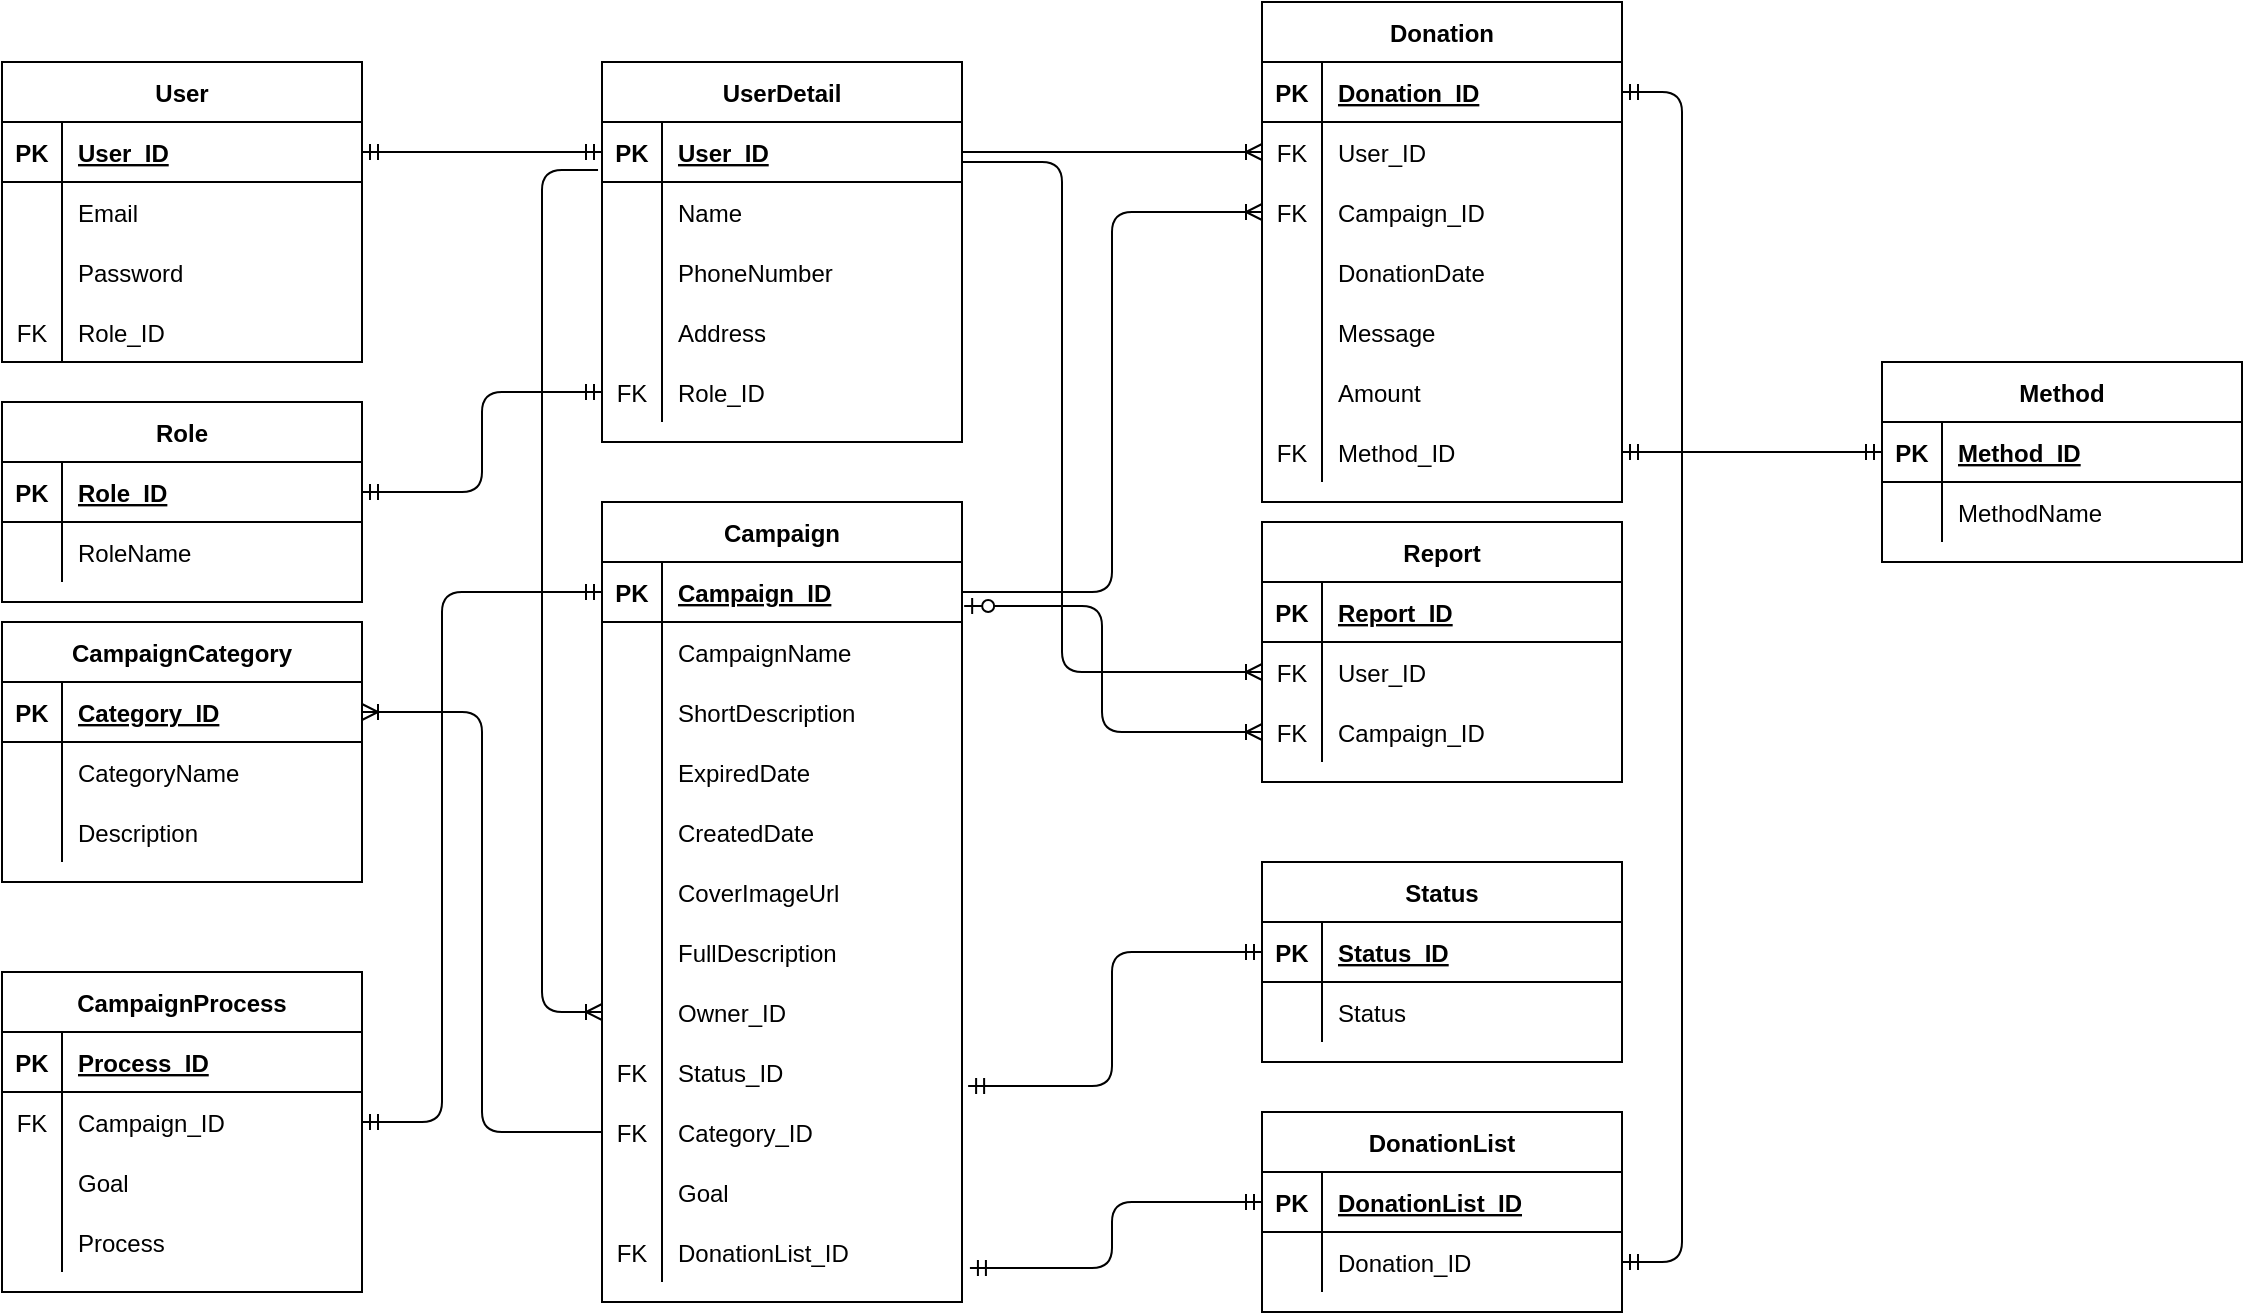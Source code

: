 <mxfile version="13.10.0" type="github">
  <diagram id="vtRAataIwLhB6ftzOLr9" name="Page-1">
    <mxGraphModel dx="2249" dy="794" grid="1" gridSize="10" guides="1" tooltips="1" connect="1" arrows="1" fold="1" page="1" pageScale="1" pageWidth="827" pageHeight="1169" math="0" shadow="0">
      <root>
        <mxCell id="0" />
        <mxCell id="1" parent="0" />
        <mxCell id="hWCmmt583WDOe26_5ed_-5" value="User" style="shape=table;startSize=30;container=1;collapsible=1;childLayout=tableLayout;fixedRows=1;rowLines=0;fontStyle=1;align=center;resizeLast=1;" parent="1" vertex="1">
          <mxGeometry x="-190" y="60" width="180" height="150" as="geometry" />
        </mxCell>
        <mxCell id="hWCmmt583WDOe26_5ed_-6" value="" style="shape=partialRectangle;collapsible=0;dropTarget=0;pointerEvents=0;fillColor=none;top=0;left=0;bottom=1;right=0;points=[[0,0.5],[1,0.5]];portConstraint=eastwest;" parent="hWCmmt583WDOe26_5ed_-5" vertex="1">
          <mxGeometry y="30" width="180" height="30" as="geometry" />
        </mxCell>
        <mxCell id="hWCmmt583WDOe26_5ed_-7" value="PK" style="shape=partialRectangle;connectable=0;fillColor=none;top=0;left=0;bottom=0;right=0;fontStyle=1;overflow=hidden;" parent="hWCmmt583WDOe26_5ed_-6" vertex="1">
          <mxGeometry width="30" height="30" as="geometry" />
        </mxCell>
        <mxCell id="hWCmmt583WDOe26_5ed_-8" value="User_ID" style="shape=partialRectangle;connectable=0;fillColor=none;top=0;left=0;bottom=0;right=0;align=left;spacingLeft=6;fontStyle=5;overflow=hidden;" parent="hWCmmt583WDOe26_5ed_-6" vertex="1">
          <mxGeometry x="30" width="150" height="30" as="geometry" />
        </mxCell>
        <mxCell id="hWCmmt583WDOe26_5ed_-9" value="" style="shape=partialRectangle;collapsible=0;dropTarget=0;pointerEvents=0;fillColor=none;top=0;left=0;bottom=0;right=0;points=[[0,0.5],[1,0.5]];portConstraint=eastwest;" parent="hWCmmt583WDOe26_5ed_-5" vertex="1">
          <mxGeometry y="60" width="180" height="30" as="geometry" />
        </mxCell>
        <mxCell id="hWCmmt583WDOe26_5ed_-10" value="" style="shape=partialRectangle;connectable=0;fillColor=none;top=0;left=0;bottom=0;right=0;editable=1;overflow=hidden;" parent="hWCmmt583WDOe26_5ed_-9" vertex="1">
          <mxGeometry width="30" height="30" as="geometry" />
        </mxCell>
        <mxCell id="hWCmmt583WDOe26_5ed_-11" value="Email" style="shape=partialRectangle;connectable=0;fillColor=none;top=0;left=0;bottom=0;right=0;align=left;spacingLeft=6;overflow=hidden;" parent="hWCmmt583WDOe26_5ed_-9" vertex="1">
          <mxGeometry x="30" width="150" height="30" as="geometry" />
        </mxCell>
        <mxCell id="hWCmmt583WDOe26_5ed_-12" value="" style="shape=partialRectangle;collapsible=0;dropTarget=0;pointerEvents=0;fillColor=none;top=0;left=0;bottom=0;right=0;points=[[0,0.5],[1,0.5]];portConstraint=eastwest;" parent="hWCmmt583WDOe26_5ed_-5" vertex="1">
          <mxGeometry y="90" width="180" height="30" as="geometry" />
        </mxCell>
        <mxCell id="hWCmmt583WDOe26_5ed_-13" value="" style="shape=partialRectangle;connectable=0;fillColor=none;top=0;left=0;bottom=0;right=0;editable=1;overflow=hidden;" parent="hWCmmt583WDOe26_5ed_-12" vertex="1">
          <mxGeometry width="30" height="30" as="geometry" />
        </mxCell>
        <mxCell id="hWCmmt583WDOe26_5ed_-14" value="Password" style="shape=partialRectangle;connectable=0;fillColor=none;top=0;left=0;bottom=0;right=0;align=left;spacingLeft=6;overflow=hidden;" parent="hWCmmt583WDOe26_5ed_-12" vertex="1">
          <mxGeometry x="30" width="150" height="30" as="geometry" />
        </mxCell>
        <mxCell id="hWCmmt583WDOe26_5ed_-15" value="" style="shape=partialRectangle;collapsible=0;dropTarget=0;pointerEvents=0;fillColor=none;top=0;left=0;bottom=0;right=0;points=[[0,0.5],[1,0.5]];portConstraint=eastwest;" parent="hWCmmt583WDOe26_5ed_-5" vertex="1">
          <mxGeometry y="120" width="180" height="30" as="geometry" />
        </mxCell>
        <mxCell id="hWCmmt583WDOe26_5ed_-16" value="FK" style="shape=partialRectangle;connectable=0;fillColor=none;top=0;left=0;bottom=0;right=0;editable=1;overflow=hidden;" parent="hWCmmt583WDOe26_5ed_-15" vertex="1">
          <mxGeometry width="30" height="30" as="geometry" />
        </mxCell>
        <mxCell id="hWCmmt583WDOe26_5ed_-17" value="Role_ID" style="shape=partialRectangle;connectable=0;fillColor=none;top=0;left=0;bottom=0;right=0;align=left;spacingLeft=6;overflow=hidden;" parent="hWCmmt583WDOe26_5ed_-15" vertex="1">
          <mxGeometry x="30" width="150" height="30" as="geometry" />
        </mxCell>
        <mxCell id="hWCmmt583WDOe26_5ed_-18" value="Role" style="shape=table;startSize=30;container=1;collapsible=1;childLayout=tableLayout;fixedRows=1;rowLines=0;fontStyle=1;align=center;resizeLast=1;" parent="1" vertex="1">
          <mxGeometry x="-190" y="230" width="180" height="100" as="geometry" />
        </mxCell>
        <mxCell id="hWCmmt583WDOe26_5ed_-19" value="" style="shape=partialRectangle;collapsible=0;dropTarget=0;pointerEvents=0;fillColor=none;top=0;left=0;bottom=1;right=0;points=[[0,0.5],[1,0.5]];portConstraint=eastwest;" parent="hWCmmt583WDOe26_5ed_-18" vertex="1">
          <mxGeometry y="30" width="180" height="30" as="geometry" />
        </mxCell>
        <mxCell id="hWCmmt583WDOe26_5ed_-20" value="PK" style="shape=partialRectangle;connectable=0;fillColor=none;top=0;left=0;bottom=0;right=0;fontStyle=1;overflow=hidden;" parent="hWCmmt583WDOe26_5ed_-19" vertex="1">
          <mxGeometry width="30" height="30" as="geometry" />
        </mxCell>
        <mxCell id="hWCmmt583WDOe26_5ed_-21" value="Role_ID" style="shape=partialRectangle;connectable=0;fillColor=none;top=0;left=0;bottom=0;right=0;align=left;spacingLeft=6;fontStyle=5;overflow=hidden;" parent="hWCmmt583WDOe26_5ed_-19" vertex="1">
          <mxGeometry x="30" width="150" height="30" as="geometry" />
        </mxCell>
        <mxCell id="hWCmmt583WDOe26_5ed_-22" value="" style="shape=partialRectangle;collapsible=0;dropTarget=0;pointerEvents=0;fillColor=none;top=0;left=0;bottom=0;right=0;points=[[0,0.5],[1,0.5]];portConstraint=eastwest;" parent="hWCmmt583WDOe26_5ed_-18" vertex="1">
          <mxGeometry y="60" width="180" height="30" as="geometry" />
        </mxCell>
        <mxCell id="hWCmmt583WDOe26_5ed_-23" value="" style="shape=partialRectangle;connectable=0;fillColor=none;top=0;left=0;bottom=0;right=0;editable=1;overflow=hidden;" parent="hWCmmt583WDOe26_5ed_-22" vertex="1">
          <mxGeometry width="30" height="30" as="geometry" />
        </mxCell>
        <mxCell id="hWCmmt583WDOe26_5ed_-24" value="RoleName" style="shape=partialRectangle;connectable=0;fillColor=none;top=0;left=0;bottom=0;right=0;align=left;spacingLeft=6;overflow=hidden;" parent="hWCmmt583WDOe26_5ed_-22" vertex="1">
          <mxGeometry x="30" width="150" height="30" as="geometry" />
        </mxCell>
        <mxCell id="hWCmmt583WDOe26_5ed_-32" value="UserDetail" style="shape=table;startSize=30;container=1;collapsible=1;childLayout=tableLayout;fixedRows=1;rowLines=0;fontStyle=1;align=center;resizeLast=1;" parent="1" vertex="1">
          <mxGeometry x="110" y="60" width="180" height="190" as="geometry" />
        </mxCell>
        <mxCell id="hWCmmt583WDOe26_5ed_-33" value="" style="shape=partialRectangle;collapsible=0;dropTarget=0;pointerEvents=0;fillColor=none;top=0;left=0;bottom=1;right=0;points=[[0,0.5],[1,0.5]];portConstraint=eastwest;" parent="hWCmmt583WDOe26_5ed_-32" vertex="1">
          <mxGeometry y="30" width="180" height="30" as="geometry" />
        </mxCell>
        <mxCell id="hWCmmt583WDOe26_5ed_-34" value="PK" style="shape=partialRectangle;connectable=0;fillColor=none;top=0;left=0;bottom=0;right=0;fontStyle=1;overflow=hidden;" parent="hWCmmt583WDOe26_5ed_-33" vertex="1">
          <mxGeometry width="30" height="30" as="geometry" />
        </mxCell>
        <mxCell id="hWCmmt583WDOe26_5ed_-35" value="User_ID" style="shape=partialRectangle;connectable=0;fillColor=none;top=0;left=0;bottom=0;right=0;align=left;spacingLeft=6;fontStyle=5;overflow=hidden;" parent="hWCmmt583WDOe26_5ed_-33" vertex="1">
          <mxGeometry x="30" width="150" height="30" as="geometry" />
        </mxCell>
        <mxCell id="hWCmmt583WDOe26_5ed_-36" value="" style="shape=partialRectangle;collapsible=0;dropTarget=0;pointerEvents=0;fillColor=none;top=0;left=0;bottom=0;right=0;points=[[0,0.5],[1,0.5]];portConstraint=eastwest;" parent="hWCmmt583WDOe26_5ed_-32" vertex="1">
          <mxGeometry y="60" width="180" height="30" as="geometry" />
        </mxCell>
        <mxCell id="hWCmmt583WDOe26_5ed_-37" value="" style="shape=partialRectangle;connectable=0;fillColor=none;top=0;left=0;bottom=0;right=0;editable=1;overflow=hidden;" parent="hWCmmt583WDOe26_5ed_-36" vertex="1">
          <mxGeometry width="30" height="30" as="geometry" />
        </mxCell>
        <mxCell id="hWCmmt583WDOe26_5ed_-38" value="Name" style="shape=partialRectangle;connectable=0;fillColor=none;top=0;left=0;bottom=0;right=0;align=left;spacingLeft=6;overflow=hidden;" parent="hWCmmt583WDOe26_5ed_-36" vertex="1">
          <mxGeometry x="30" width="150" height="30" as="geometry" />
        </mxCell>
        <mxCell id="hWCmmt583WDOe26_5ed_-39" value="" style="shape=partialRectangle;collapsible=0;dropTarget=0;pointerEvents=0;fillColor=none;top=0;left=0;bottom=0;right=0;points=[[0,0.5],[1,0.5]];portConstraint=eastwest;" parent="hWCmmt583WDOe26_5ed_-32" vertex="1">
          <mxGeometry y="90" width="180" height="30" as="geometry" />
        </mxCell>
        <mxCell id="hWCmmt583WDOe26_5ed_-40" value="" style="shape=partialRectangle;connectable=0;fillColor=none;top=0;left=0;bottom=0;right=0;editable=1;overflow=hidden;" parent="hWCmmt583WDOe26_5ed_-39" vertex="1">
          <mxGeometry width="30" height="30" as="geometry" />
        </mxCell>
        <mxCell id="hWCmmt583WDOe26_5ed_-41" value="PhoneNumber" style="shape=partialRectangle;connectable=0;fillColor=none;top=0;left=0;bottom=0;right=0;align=left;spacingLeft=6;overflow=hidden;" parent="hWCmmt583WDOe26_5ed_-39" vertex="1">
          <mxGeometry x="30" width="150" height="30" as="geometry" />
        </mxCell>
        <mxCell id="hWCmmt583WDOe26_5ed_-42" value="" style="shape=partialRectangle;collapsible=0;dropTarget=0;pointerEvents=0;fillColor=none;top=0;left=0;bottom=0;right=0;points=[[0,0.5],[1,0.5]];portConstraint=eastwest;" parent="hWCmmt583WDOe26_5ed_-32" vertex="1">
          <mxGeometry y="120" width="180" height="30" as="geometry" />
        </mxCell>
        <mxCell id="hWCmmt583WDOe26_5ed_-43" value="" style="shape=partialRectangle;connectable=0;fillColor=none;top=0;left=0;bottom=0;right=0;editable=1;overflow=hidden;" parent="hWCmmt583WDOe26_5ed_-42" vertex="1">
          <mxGeometry width="30" height="30" as="geometry" />
        </mxCell>
        <mxCell id="hWCmmt583WDOe26_5ed_-44" value="Address" style="shape=partialRectangle;connectable=0;fillColor=none;top=0;left=0;bottom=0;right=0;align=left;spacingLeft=6;overflow=hidden;" parent="hWCmmt583WDOe26_5ed_-42" vertex="1">
          <mxGeometry x="30" width="150" height="30" as="geometry" />
        </mxCell>
        <mxCell id="hWCmmt583WDOe26_5ed_-156" value="" style="shape=partialRectangle;collapsible=0;dropTarget=0;pointerEvents=0;fillColor=none;top=0;left=0;bottom=0;right=0;points=[[0,0.5],[1,0.5]];portConstraint=eastwest;" parent="hWCmmt583WDOe26_5ed_-32" vertex="1">
          <mxGeometry y="150" width="180" height="30" as="geometry" />
        </mxCell>
        <mxCell id="hWCmmt583WDOe26_5ed_-157" value="FK" style="shape=partialRectangle;connectable=0;fillColor=none;top=0;left=0;bottom=0;right=0;editable=1;overflow=hidden;" parent="hWCmmt583WDOe26_5ed_-156" vertex="1">
          <mxGeometry width="30" height="30" as="geometry" />
        </mxCell>
        <mxCell id="hWCmmt583WDOe26_5ed_-158" value="Role_ID" style="shape=partialRectangle;connectable=0;fillColor=none;top=0;left=0;bottom=0;right=0;align=left;spacingLeft=6;overflow=hidden;" parent="hWCmmt583WDOe26_5ed_-156" vertex="1">
          <mxGeometry x="30" width="150" height="30" as="geometry" />
        </mxCell>
        <mxCell id="hWCmmt583WDOe26_5ed_-47" value="" style="edgeStyle=entityRelationEdgeStyle;fontSize=12;html=1;endArrow=ERmandOne;startArrow=ERmandOne;exitX=1;exitY=0.5;exitDx=0;exitDy=0;entryX=0;entryY=0.5;entryDx=0;entryDy=0;" parent="1" source="hWCmmt583WDOe26_5ed_-6" target="hWCmmt583WDOe26_5ed_-33" edge="1">
          <mxGeometry width="100" height="100" relative="1" as="geometry">
            <mxPoint x="280" y="200" as="sourcePoint" />
            <mxPoint x="380" y="100" as="targetPoint" />
          </mxGeometry>
        </mxCell>
        <mxCell id="hWCmmt583WDOe26_5ed_-48" value="Campaign" style="shape=table;startSize=30;container=1;collapsible=1;childLayout=tableLayout;fixedRows=1;rowLines=0;fontStyle=1;align=center;resizeLast=1;" parent="1" vertex="1">
          <mxGeometry x="110" y="280" width="180" height="400" as="geometry" />
        </mxCell>
        <mxCell id="hWCmmt583WDOe26_5ed_-49" value="" style="shape=partialRectangle;collapsible=0;dropTarget=0;pointerEvents=0;fillColor=none;top=0;left=0;bottom=1;right=0;points=[[0,0.5],[1,0.5]];portConstraint=eastwest;" parent="hWCmmt583WDOe26_5ed_-48" vertex="1">
          <mxGeometry y="30" width="180" height="30" as="geometry" />
        </mxCell>
        <mxCell id="hWCmmt583WDOe26_5ed_-50" value="PK" style="shape=partialRectangle;connectable=0;fillColor=none;top=0;left=0;bottom=0;right=0;fontStyle=1;overflow=hidden;" parent="hWCmmt583WDOe26_5ed_-49" vertex="1">
          <mxGeometry width="30" height="30" as="geometry" />
        </mxCell>
        <mxCell id="hWCmmt583WDOe26_5ed_-51" value="Campaign_ID" style="shape=partialRectangle;connectable=0;fillColor=none;top=0;left=0;bottom=0;right=0;align=left;spacingLeft=6;fontStyle=5;overflow=hidden;" parent="hWCmmt583WDOe26_5ed_-49" vertex="1">
          <mxGeometry x="30" width="150" height="30" as="geometry" />
        </mxCell>
        <mxCell id="hWCmmt583WDOe26_5ed_-52" value="" style="shape=partialRectangle;collapsible=0;dropTarget=0;pointerEvents=0;fillColor=none;top=0;left=0;bottom=0;right=0;points=[[0,0.5],[1,0.5]];portConstraint=eastwest;" parent="hWCmmt583WDOe26_5ed_-48" vertex="1">
          <mxGeometry y="60" width="180" height="30" as="geometry" />
        </mxCell>
        <mxCell id="hWCmmt583WDOe26_5ed_-53" value="" style="shape=partialRectangle;connectable=0;fillColor=none;top=0;left=0;bottom=0;right=0;editable=1;overflow=hidden;" parent="hWCmmt583WDOe26_5ed_-52" vertex="1">
          <mxGeometry width="30" height="30" as="geometry" />
        </mxCell>
        <mxCell id="hWCmmt583WDOe26_5ed_-54" value="CampaignName" style="shape=partialRectangle;connectable=0;fillColor=none;top=0;left=0;bottom=0;right=0;align=left;spacingLeft=6;overflow=hidden;" parent="hWCmmt583WDOe26_5ed_-52" vertex="1">
          <mxGeometry x="30" width="150" height="30" as="geometry" />
        </mxCell>
        <mxCell id="hWCmmt583WDOe26_5ed_-55" value="" style="shape=partialRectangle;collapsible=0;dropTarget=0;pointerEvents=0;fillColor=none;top=0;left=0;bottom=0;right=0;points=[[0,0.5],[1,0.5]];portConstraint=eastwest;" parent="hWCmmt583WDOe26_5ed_-48" vertex="1">
          <mxGeometry y="90" width="180" height="30" as="geometry" />
        </mxCell>
        <mxCell id="hWCmmt583WDOe26_5ed_-56" value="" style="shape=partialRectangle;connectable=0;fillColor=none;top=0;left=0;bottom=0;right=0;editable=1;overflow=hidden;" parent="hWCmmt583WDOe26_5ed_-55" vertex="1">
          <mxGeometry width="30" height="30" as="geometry" />
        </mxCell>
        <mxCell id="hWCmmt583WDOe26_5ed_-57" value="ShortDescription" style="shape=partialRectangle;connectable=0;fillColor=none;top=0;left=0;bottom=0;right=0;align=left;spacingLeft=6;overflow=hidden;" parent="hWCmmt583WDOe26_5ed_-55" vertex="1">
          <mxGeometry x="30" width="150" height="30" as="geometry" />
        </mxCell>
        <mxCell id="hWCmmt583WDOe26_5ed_-58" value="" style="shape=partialRectangle;collapsible=0;dropTarget=0;pointerEvents=0;fillColor=none;top=0;left=0;bottom=0;right=0;points=[[0,0.5],[1,0.5]];portConstraint=eastwest;" parent="hWCmmt583WDOe26_5ed_-48" vertex="1">
          <mxGeometry y="120" width="180" height="30" as="geometry" />
        </mxCell>
        <mxCell id="hWCmmt583WDOe26_5ed_-59" value="" style="shape=partialRectangle;connectable=0;fillColor=none;top=0;left=0;bottom=0;right=0;editable=1;overflow=hidden;" parent="hWCmmt583WDOe26_5ed_-58" vertex="1">
          <mxGeometry width="30" height="30" as="geometry" />
        </mxCell>
        <mxCell id="hWCmmt583WDOe26_5ed_-60" value="ExpiredDate" style="shape=partialRectangle;connectable=0;fillColor=none;top=0;left=0;bottom=0;right=0;align=left;spacingLeft=6;overflow=hidden;" parent="hWCmmt583WDOe26_5ed_-58" vertex="1">
          <mxGeometry x="30" width="150" height="30" as="geometry" />
        </mxCell>
        <mxCell id="hWCmmt583WDOe26_5ed_-61" value="" style="shape=partialRectangle;collapsible=0;dropTarget=0;pointerEvents=0;fillColor=none;top=0;left=0;bottom=0;right=0;points=[[0,0.5],[1,0.5]];portConstraint=eastwest;" parent="hWCmmt583WDOe26_5ed_-48" vertex="1">
          <mxGeometry y="150" width="180" height="30" as="geometry" />
        </mxCell>
        <mxCell id="hWCmmt583WDOe26_5ed_-62" value="" style="shape=partialRectangle;connectable=0;fillColor=none;top=0;left=0;bottom=0;right=0;editable=1;overflow=hidden;" parent="hWCmmt583WDOe26_5ed_-61" vertex="1">
          <mxGeometry width="30" height="30" as="geometry" />
        </mxCell>
        <mxCell id="hWCmmt583WDOe26_5ed_-63" value="CreatedDate" style="shape=partialRectangle;connectable=0;fillColor=none;top=0;left=0;bottom=0;right=0;align=left;spacingLeft=6;overflow=hidden;" parent="hWCmmt583WDOe26_5ed_-61" vertex="1">
          <mxGeometry x="30" width="150" height="30" as="geometry" />
        </mxCell>
        <mxCell id="hWCmmt583WDOe26_5ed_-64" value="" style="shape=partialRectangle;collapsible=0;dropTarget=0;pointerEvents=0;fillColor=none;top=0;left=0;bottom=0;right=0;points=[[0,0.5],[1,0.5]];portConstraint=eastwest;" parent="hWCmmt583WDOe26_5ed_-48" vertex="1">
          <mxGeometry y="180" width="180" height="30" as="geometry" />
        </mxCell>
        <mxCell id="hWCmmt583WDOe26_5ed_-65" value="" style="shape=partialRectangle;connectable=0;fillColor=none;top=0;left=0;bottom=0;right=0;editable=1;overflow=hidden;" parent="hWCmmt583WDOe26_5ed_-64" vertex="1">
          <mxGeometry width="30" height="30" as="geometry" />
        </mxCell>
        <mxCell id="hWCmmt583WDOe26_5ed_-66" value="CoverImageUrl" style="shape=partialRectangle;connectable=0;fillColor=none;top=0;left=0;bottom=0;right=0;align=left;spacingLeft=6;overflow=hidden;" parent="hWCmmt583WDOe26_5ed_-64" vertex="1">
          <mxGeometry x="30" width="150" height="30" as="geometry" />
        </mxCell>
        <mxCell id="hWCmmt583WDOe26_5ed_-67" value="" style="shape=partialRectangle;collapsible=0;dropTarget=0;pointerEvents=0;fillColor=none;top=0;left=0;bottom=0;right=0;points=[[0,0.5],[1,0.5]];portConstraint=eastwest;" parent="hWCmmt583WDOe26_5ed_-48" vertex="1">
          <mxGeometry y="210" width="180" height="30" as="geometry" />
        </mxCell>
        <mxCell id="hWCmmt583WDOe26_5ed_-68" value="" style="shape=partialRectangle;connectable=0;fillColor=none;top=0;left=0;bottom=0;right=0;editable=1;overflow=hidden;" parent="hWCmmt583WDOe26_5ed_-67" vertex="1">
          <mxGeometry width="30" height="30" as="geometry" />
        </mxCell>
        <mxCell id="hWCmmt583WDOe26_5ed_-69" value="FullDescription" style="shape=partialRectangle;connectable=0;fillColor=none;top=0;left=0;bottom=0;right=0;align=left;spacingLeft=6;overflow=hidden;" parent="hWCmmt583WDOe26_5ed_-67" vertex="1">
          <mxGeometry x="30" width="150" height="30" as="geometry" />
        </mxCell>
        <mxCell id="hWCmmt583WDOe26_5ed_-70" value="" style="shape=partialRectangle;collapsible=0;dropTarget=0;pointerEvents=0;fillColor=none;top=0;left=0;bottom=0;right=0;points=[[0,0.5],[1,0.5]];portConstraint=eastwest;" parent="hWCmmt583WDOe26_5ed_-48" vertex="1">
          <mxGeometry y="240" width="180" height="30" as="geometry" />
        </mxCell>
        <mxCell id="hWCmmt583WDOe26_5ed_-71" value="" style="shape=partialRectangle;connectable=0;fillColor=none;top=0;left=0;bottom=0;right=0;editable=1;overflow=hidden;" parent="hWCmmt583WDOe26_5ed_-70" vertex="1">
          <mxGeometry width="30" height="30" as="geometry" />
        </mxCell>
        <mxCell id="hWCmmt583WDOe26_5ed_-72" value="Owner_ID" style="shape=partialRectangle;connectable=0;fillColor=none;top=0;left=0;bottom=0;right=0;align=left;spacingLeft=6;overflow=hidden;" parent="hWCmmt583WDOe26_5ed_-70" vertex="1">
          <mxGeometry x="30" width="150" height="30" as="geometry" />
        </mxCell>
        <mxCell id="hWCmmt583WDOe26_5ed_-122" value="" style="shape=partialRectangle;collapsible=0;dropTarget=0;pointerEvents=0;fillColor=none;top=0;left=0;bottom=0;right=0;points=[[0,0.5],[1,0.5]];portConstraint=eastwest;" parent="hWCmmt583WDOe26_5ed_-48" vertex="1">
          <mxGeometry y="270" width="180" height="30" as="geometry" />
        </mxCell>
        <mxCell id="hWCmmt583WDOe26_5ed_-123" value="FK" style="shape=partialRectangle;connectable=0;fillColor=none;top=0;left=0;bottom=0;right=0;editable=1;overflow=hidden;" parent="hWCmmt583WDOe26_5ed_-122" vertex="1">
          <mxGeometry width="30" height="30" as="geometry" />
        </mxCell>
        <mxCell id="hWCmmt583WDOe26_5ed_-124" value="Status_ID" style="shape=partialRectangle;connectable=0;fillColor=none;top=0;left=0;bottom=0;right=0;align=left;spacingLeft=6;overflow=hidden;" parent="hWCmmt583WDOe26_5ed_-122" vertex="1">
          <mxGeometry x="30" width="150" height="30" as="geometry" />
        </mxCell>
        <mxCell id="hWCmmt583WDOe26_5ed_-175" value="" style="shape=partialRectangle;collapsible=0;dropTarget=0;pointerEvents=0;fillColor=none;top=0;left=0;bottom=0;right=0;points=[[0,0.5],[1,0.5]];portConstraint=eastwest;" parent="hWCmmt583WDOe26_5ed_-48" vertex="1">
          <mxGeometry y="300" width="180" height="30" as="geometry" />
        </mxCell>
        <mxCell id="hWCmmt583WDOe26_5ed_-176" value="FK" style="shape=partialRectangle;connectable=0;fillColor=none;top=0;left=0;bottom=0;right=0;editable=1;overflow=hidden;" parent="hWCmmt583WDOe26_5ed_-175" vertex="1">
          <mxGeometry width="30" height="30" as="geometry" />
        </mxCell>
        <mxCell id="hWCmmt583WDOe26_5ed_-177" value="Category_ID" style="shape=partialRectangle;connectable=0;fillColor=none;top=0;left=0;bottom=0;right=0;align=left;spacingLeft=6;overflow=hidden;" parent="hWCmmt583WDOe26_5ed_-175" vertex="1">
          <mxGeometry x="30" width="150" height="30" as="geometry" />
        </mxCell>
        <mxCell id="hWCmmt583WDOe26_5ed_-182" value="" style="shape=partialRectangle;collapsible=0;dropTarget=0;pointerEvents=0;fillColor=none;top=0;left=0;bottom=0;right=0;points=[[0,0.5],[1,0.5]];portConstraint=eastwest;" parent="hWCmmt583WDOe26_5ed_-48" vertex="1">
          <mxGeometry y="330" width="180" height="30" as="geometry" />
        </mxCell>
        <mxCell id="hWCmmt583WDOe26_5ed_-183" value="" style="shape=partialRectangle;connectable=0;fillColor=none;top=0;left=0;bottom=0;right=0;editable=1;overflow=hidden;" parent="hWCmmt583WDOe26_5ed_-182" vertex="1">
          <mxGeometry width="30" height="30" as="geometry" />
        </mxCell>
        <mxCell id="hWCmmt583WDOe26_5ed_-184" value="Goal" style="shape=partialRectangle;connectable=0;fillColor=none;top=0;left=0;bottom=0;right=0;align=left;spacingLeft=6;overflow=hidden;" parent="hWCmmt583WDOe26_5ed_-182" vertex="1">
          <mxGeometry x="30" width="150" height="30" as="geometry" />
        </mxCell>
        <mxCell id="hWCmmt583WDOe26_5ed_-227" value="" style="shape=partialRectangle;collapsible=0;dropTarget=0;pointerEvents=0;fillColor=none;top=0;left=0;bottom=0;right=0;points=[[0,0.5],[1,0.5]];portConstraint=eastwest;" parent="hWCmmt583WDOe26_5ed_-48" vertex="1">
          <mxGeometry y="360" width="180" height="30" as="geometry" />
        </mxCell>
        <mxCell id="hWCmmt583WDOe26_5ed_-228" value="FK" style="shape=partialRectangle;connectable=0;fillColor=none;top=0;left=0;bottom=0;right=0;editable=1;overflow=hidden;" parent="hWCmmt583WDOe26_5ed_-227" vertex="1">
          <mxGeometry width="30" height="30" as="geometry" />
        </mxCell>
        <mxCell id="hWCmmt583WDOe26_5ed_-229" value="DonationList_ID" style="shape=partialRectangle;connectable=0;fillColor=none;top=0;left=0;bottom=0;right=0;align=left;spacingLeft=6;overflow=hidden;" parent="hWCmmt583WDOe26_5ed_-227" vertex="1">
          <mxGeometry x="30" width="150" height="30" as="geometry" />
        </mxCell>
        <mxCell id="hWCmmt583WDOe26_5ed_-73" value="" style="edgeStyle=orthogonalEdgeStyle;fontSize=12;html=1;endArrow=ERoneToMany;entryX=0;entryY=0.5;entryDx=0;entryDy=0;exitX=-0.011;exitY=0.8;exitDx=0;exitDy=0;exitPerimeter=0;" parent="1" source="hWCmmt583WDOe26_5ed_-33" target="hWCmmt583WDOe26_5ed_-70" edge="1">
          <mxGeometry width="100" height="100" relative="1" as="geometry">
            <mxPoint x="60" y="170" as="sourcePoint" />
            <mxPoint x="460" y="360" as="targetPoint" />
            <Array as="points">
              <mxPoint x="80" y="114" />
              <mxPoint x="80" y="535" />
            </Array>
          </mxGeometry>
        </mxCell>
        <mxCell id="hWCmmt583WDOe26_5ed_-74" value="Donation" style="shape=table;startSize=30;container=1;collapsible=1;childLayout=tableLayout;fixedRows=1;rowLines=0;fontStyle=1;align=center;resizeLast=1;" parent="1" vertex="1">
          <mxGeometry x="440" y="30" width="180" height="250" as="geometry" />
        </mxCell>
        <mxCell id="hWCmmt583WDOe26_5ed_-75" value="" style="shape=partialRectangle;collapsible=0;dropTarget=0;pointerEvents=0;fillColor=none;top=0;left=0;bottom=1;right=0;points=[[0,0.5],[1,0.5]];portConstraint=eastwest;" parent="hWCmmt583WDOe26_5ed_-74" vertex="1">
          <mxGeometry y="30" width="180" height="30" as="geometry" />
        </mxCell>
        <mxCell id="hWCmmt583WDOe26_5ed_-76" value="PK" style="shape=partialRectangle;connectable=0;fillColor=none;top=0;left=0;bottom=0;right=0;fontStyle=1;overflow=hidden;" parent="hWCmmt583WDOe26_5ed_-75" vertex="1">
          <mxGeometry width="30" height="30" as="geometry" />
        </mxCell>
        <mxCell id="hWCmmt583WDOe26_5ed_-77" value="Donation_ID" style="shape=partialRectangle;connectable=0;fillColor=none;top=0;left=0;bottom=0;right=0;align=left;spacingLeft=6;fontStyle=5;overflow=hidden;" parent="hWCmmt583WDOe26_5ed_-75" vertex="1">
          <mxGeometry x="30" width="150" height="30" as="geometry" />
        </mxCell>
        <mxCell id="hWCmmt583WDOe26_5ed_-78" value="" style="shape=partialRectangle;collapsible=0;dropTarget=0;pointerEvents=0;fillColor=none;top=0;left=0;bottom=0;right=0;points=[[0,0.5],[1,0.5]];portConstraint=eastwest;" parent="hWCmmt583WDOe26_5ed_-74" vertex="1">
          <mxGeometry y="60" width="180" height="30" as="geometry" />
        </mxCell>
        <mxCell id="hWCmmt583WDOe26_5ed_-79" value="FK" style="shape=partialRectangle;connectable=0;fillColor=none;top=0;left=0;bottom=0;right=0;editable=1;overflow=hidden;" parent="hWCmmt583WDOe26_5ed_-78" vertex="1">
          <mxGeometry width="30" height="30" as="geometry" />
        </mxCell>
        <mxCell id="hWCmmt583WDOe26_5ed_-80" value="User_ID" style="shape=partialRectangle;connectable=0;fillColor=none;top=0;left=0;bottom=0;right=0;align=left;spacingLeft=6;overflow=hidden;" parent="hWCmmt583WDOe26_5ed_-78" vertex="1">
          <mxGeometry x="30" width="150" height="30" as="geometry" />
        </mxCell>
        <mxCell id="hWCmmt583WDOe26_5ed_-81" value="" style="shape=partialRectangle;collapsible=0;dropTarget=0;pointerEvents=0;fillColor=none;top=0;left=0;bottom=0;right=0;points=[[0,0.5],[1,0.5]];portConstraint=eastwest;" parent="hWCmmt583WDOe26_5ed_-74" vertex="1">
          <mxGeometry y="90" width="180" height="30" as="geometry" />
        </mxCell>
        <mxCell id="hWCmmt583WDOe26_5ed_-82" value="FK" style="shape=partialRectangle;connectable=0;fillColor=none;top=0;left=0;bottom=0;right=0;editable=1;overflow=hidden;" parent="hWCmmt583WDOe26_5ed_-81" vertex="1">
          <mxGeometry width="30" height="30" as="geometry" />
        </mxCell>
        <mxCell id="hWCmmt583WDOe26_5ed_-83" value="Campaign_ID" style="shape=partialRectangle;connectable=0;fillColor=none;top=0;left=0;bottom=0;right=0;align=left;spacingLeft=6;overflow=hidden;" parent="hWCmmt583WDOe26_5ed_-81" vertex="1">
          <mxGeometry x="30" width="150" height="30" as="geometry" />
        </mxCell>
        <mxCell id="hWCmmt583WDOe26_5ed_-84" value="" style="shape=partialRectangle;collapsible=0;dropTarget=0;pointerEvents=0;fillColor=none;top=0;left=0;bottom=0;right=0;points=[[0,0.5],[1,0.5]];portConstraint=eastwest;" parent="hWCmmt583WDOe26_5ed_-74" vertex="1">
          <mxGeometry y="120" width="180" height="30" as="geometry" />
        </mxCell>
        <mxCell id="hWCmmt583WDOe26_5ed_-85" value="" style="shape=partialRectangle;connectable=0;fillColor=none;top=0;left=0;bottom=0;right=0;editable=1;overflow=hidden;" parent="hWCmmt583WDOe26_5ed_-84" vertex="1">
          <mxGeometry width="30" height="30" as="geometry" />
        </mxCell>
        <mxCell id="hWCmmt583WDOe26_5ed_-86" value="DonationDate" style="shape=partialRectangle;connectable=0;fillColor=none;top=0;left=0;bottom=0;right=0;align=left;spacingLeft=6;overflow=hidden;" parent="hWCmmt583WDOe26_5ed_-84" vertex="1">
          <mxGeometry x="30" width="150" height="30" as="geometry" />
        </mxCell>
        <mxCell id="hWCmmt583WDOe26_5ed_-87" value="" style="shape=partialRectangle;collapsible=0;dropTarget=0;pointerEvents=0;fillColor=none;top=0;left=0;bottom=0;right=0;points=[[0,0.5],[1,0.5]];portConstraint=eastwest;" parent="hWCmmt583WDOe26_5ed_-74" vertex="1">
          <mxGeometry y="150" width="180" height="30" as="geometry" />
        </mxCell>
        <mxCell id="hWCmmt583WDOe26_5ed_-88" value="" style="shape=partialRectangle;connectable=0;fillColor=none;top=0;left=0;bottom=0;right=0;editable=1;overflow=hidden;" parent="hWCmmt583WDOe26_5ed_-87" vertex="1">
          <mxGeometry width="30" height="30" as="geometry" />
        </mxCell>
        <mxCell id="hWCmmt583WDOe26_5ed_-89" value="Message" style="shape=partialRectangle;connectable=0;fillColor=none;top=0;left=0;bottom=0;right=0;align=left;spacingLeft=6;overflow=hidden;" parent="hWCmmt583WDOe26_5ed_-87" vertex="1">
          <mxGeometry x="30" width="150" height="30" as="geometry" />
        </mxCell>
        <mxCell id="hWCmmt583WDOe26_5ed_-90" value="" style="shape=partialRectangle;collapsible=0;dropTarget=0;pointerEvents=0;fillColor=none;top=0;left=0;bottom=0;right=0;points=[[0,0.5],[1,0.5]];portConstraint=eastwest;" parent="hWCmmt583WDOe26_5ed_-74" vertex="1">
          <mxGeometry y="180" width="180" height="30" as="geometry" />
        </mxCell>
        <mxCell id="hWCmmt583WDOe26_5ed_-91" value="" style="shape=partialRectangle;connectable=0;fillColor=none;top=0;left=0;bottom=0;right=0;editable=1;overflow=hidden;" parent="hWCmmt583WDOe26_5ed_-90" vertex="1">
          <mxGeometry width="30" height="30" as="geometry" />
        </mxCell>
        <mxCell id="hWCmmt583WDOe26_5ed_-92" value="Amount" style="shape=partialRectangle;connectable=0;fillColor=none;top=0;left=0;bottom=0;right=0;align=left;spacingLeft=6;overflow=hidden;" parent="hWCmmt583WDOe26_5ed_-90" vertex="1">
          <mxGeometry x="30" width="150" height="30" as="geometry" />
        </mxCell>
        <mxCell id="hWCmmt583WDOe26_5ed_-93" value="" style="shape=partialRectangle;collapsible=0;dropTarget=0;pointerEvents=0;fillColor=none;top=0;left=0;bottom=0;right=0;points=[[0,0.5],[1,0.5]];portConstraint=eastwest;" parent="hWCmmt583WDOe26_5ed_-74" vertex="1">
          <mxGeometry y="210" width="180" height="30" as="geometry" />
        </mxCell>
        <mxCell id="hWCmmt583WDOe26_5ed_-94" value="FK" style="shape=partialRectangle;connectable=0;fillColor=none;top=0;left=0;bottom=0;right=0;editable=1;overflow=hidden;" parent="hWCmmt583WDOe26_5ed_-93" vertex="1">
          <mxGeometry width="30" height="30" as="geometry" />
        </mxCell>
        <mxCell id="hWCmmt583WDOe26_5ed_-95" value="Method_ID" style="shape=partialRectangle;connectable=0;fillColor=none;top=0;left=0;bottom=0;right=0;align=left;spacingLeft=6;overflow=hidden;" parent="hWCmmt583WDOe26_5ed_-93" vertex="1">
          <mxGeometry x="30" width="150" height="30" as="geometry" />
        </mxCell>
        <mxCell id="hWCmmt583WDOe26_5ed_-96" value="" style="edgeStyle=orthogonalEdgeStyle;fontSize=12;html=1;endArrow=ERoneToMany;exitX=1;exitY=0.5;exitDx=0;exitDy=0;entryX=0;entryY=0.5;entryDx=0;entryDy=0;" parent="1" source="hWCmmt583WDOe26_5ed_-49" target="hWCmmt583WDOe26_5ed_-81" edge="1">
          <mxGeometry width="100" height="100" relative="1" as="geometry">
            <mxPoint x="360" y="460" as="sourcePoint" />
            <mxPoint x="460" y="360" as="targetPoint" />
          </mxGeometry>
        </mxCell>
        <mxCell id="hWCmmt583WDOe26_5ed_-125" value="" style="edgeStyle=orthogonalEdgeStyle;fontSize=12;html=1;endArrow=ERoneToMany;exitX=1;exitY=0.5;exitDx=0;exitDy=0;entryX=0;entryY=0.5;entryDx=0;entryDy=0;endFill=0;" parent="1" source="hWCmmt583WDOe26_5ed_-33" target="hWCmmt583WDOe26_5ed_-78" edge="1">
          <mxGeometry width="100" height="100" relative="1" as="geometry">
            <mxPoint x="360" y="460" as="sourcePoint" />
            <mxPoint x="460" y="360" as="targetPoint" />
          </mxGeometry>
        </mxCell>
        <mxCell id="hWCmmt583WDOe26_5ed_-126" value="Status" style="shape=table;startSize=30;container=1;collapsible=1;childLayout=tableLayout;fixedRows=1;rowLines=0;fontStyle=1;align=center;resizeLast=1;" parent="1" vertex="1">
          <mxGeometry x="440" y="460" width="180" height="100" as="geometry" />
        </mxCell>
        <mxCell id="hWCmmt583WDOe26_5ed_-127" value="" style="shape=partialRectangle;collapsible=0;dropTarget=0;pointerEvents=0;fillColor=none;top=0;left=0;bottom=1;right=0;points=[[0,0.5],[1,0.5]];portConstraint=eastwest;" parent="hWCmmt583WDOe26_5ed_-126" vertex="1">
          <mxGeometry y="30" width="180" height="30" as="geometry" />
        </mxCell>
        <mxCell id="hWCmmt583WDOe26_5ed_-128" value="PK" style="shape=partialRectangle;connectable=0;fillColor=none;top=0;left=0;bottom=0;right=0;fontStyle=1;overflow=hidden;" parent="hWCmmt583WDOe26_5ed_-127" vertex="1">
          <mxGeometry width="30" height="30" as="geometry" />
        </mxCell>
        <mxCell id="hWCmmt583WDOe26_5ed_-129" value="Status_ID" style="shape=partialRectangle;connectable=0;fillColor=none;top=0;left=0;bottom=0;right=0;align=left;spacingLeft=6;fontStyle=5;overflow=hidden;" parent="hWCmmt583WDOe26_5ed_-127" vertex="1">
          <mxGeometry x="30" width="150" height="30" as="geometry" />
        </mxCell>
        <mxCell id="hWCmmt583WDOe26_5ed_-130" value="" style="shape=partialRectangle;collapsible=0;dropTarget=0;pointerEvents=0;fillColor=none;top=0;left=0;bottom=0;right=0;points=[[0,0.5],[1,0.5]];portConstraint=eastwest;" parent="hWCmmt583WDOe26_5ed_-126" vertex="1">
          <mxGeometry y="60" width="180" height="30" as="geometry" />
        </mxCell>
        <mxCell id="hWCmmt583WDOe26_5ed_-131" value="" style="shape=partialRectangle;connectable=0;fillColor=none;top=0;left=0;bottom=0;right=0;editable=1;overflow=hidden;" parent="hWCmmt583WDOe26_5ed_-130" vertex="1">
          <mxGeometry width="30" height="30" as="geometry" />
        </mxCell>
        <mxCell id="hWCmmt583WDOe26_5ed_-132" value="Status" style="shape=partialRectangle;connectable=0;fillColor=none;top=0;left=0;bottom=0;right=0;align=left;spacingLeft=6;overflow=hidden;" parent="hWCmmt583WDOe26_5ed_-130" vertex="1">
          <mxGeometry x="30" width="150" height="30" as="geometry" />
        </mxCell>
        <mxCell id="hWCmmt583WDOe26_5ed_-140" value="Method" style="shape=table;startSize=30;container=1;collapsible=1;childLayout=tableLayout;fixedRows=1;rowLines=0;fontStyle=1;align=center;resizeLast=1;" parent="1" vertex="1">
          <mxGeometry x="750" y="210" width="180" height="100" as="geometry" />
        </mxCell>
        <mxCell id="hWCmmt583WDOe26_5ed_-141" value="" style="shape=partialRectangle;collapsible=0;dropTarget=0;pointerEvents=0;fillColor=none;top=0;left=0;bottom=1;right=0;points=[[0,0.5],[1,0.5]];portConstraint=eastwest;" parent="hWCmmt583WDOe26_5ed_-140" vertex="1">
          <mxGeometry y="30" width="180" height="30" as="geometry" />
        </mxCell>
        <mxCell id="hWCmmt583WDOe26_5ed_-142" value="PK" style="shape=partialRectangle;connectable=0;fillColor=none;top=0;left=0;bottom=0;right=0;fontStyle=1;overflow=hidden;" parent="hWCmmt583WDOe26_5ed_-141" vertex="1">
          <mxGeometry width="30" height="30" as="geometry" />
        </mxCell>
        <mxCell id="hWCmmt583WDOe26_5ed_-143" value="Method_ID" style="shape=partialRectangle;connectable=0;fillColor=none;top=0;left=0;bottom=0;right=0;align=left;spacingLeft=6;fontStyle=5;overflow=hidden;" parent="hWCmmt583WDOe26_5ed_-141" vertex="1">
          <mxGeometry x="30" width="150" height="30" as="geometry" />
        </mxCell>
        <mxCell id="hWCmmt583WDOe26_5ed_-144" value="" style="shape=partialRectangle;collapsible=0;dropTarget=0;pointerEvents=0;fillColor=none;top=0;left=0;bottom=0;right=0;points=[[0,0.5],[1,0.5]];portConstraint=eastwest;" parent="hWCmmt583WDOe26_5ed_-140" vertex="1">
          <mxGeometry y="60" width="180" height="30" as="geometry" />
        </mxCell>
        <mxCell id="hWCmmt583WDOe26_5ed_-145" value="" style="shape=partialRectangle;connectable=0;fillColor=none;top=0;left=0;bottom=0;right=0;editable=1;overflow=hidden;" parent="hWCmmt583WDOe26_5ed_-144" vertex="1">
          <mxGeometry width="30" height="30" as="geometry" />
        </mxCell>
        <mxCell id="hWCmmt583WDOe26_5ed_-146" value="MethodName" style="shape=partialRectangle;connectable=0;fillColor=none;top=0;left=0;bottom=0;right=0;align=left;spacingLeft=6;overflow=hidden;" parent="hWCmmt583WDOe26_5ed_-144" vertex="1">
          <mxGeometry x="30" width="150" height="30" as="geometry" />
        </mxCell>
        <mxCell id="hWCmmt583WDOe26_5ed_-153" value="" style="edgeStyle=orthogonalEdgeStyle;fontSize=12;html=1;endArrow=ERmandOne;startArrow=ERmandOne;exitX=1;exitY=0.5;exitDx=0;exitDy=0;entryX=0;entryY=0.5;entryDx=0;entryDy=0;" parent="1" source="hWCmmt583WDOe26_5ed_-93" target="hWCmmt583WDOe26_5ed_-141" edge="1">
          <mxGeometry width="100" height="100" relative="1" as="geometry">
            <mxPoint x="360" y="460" as="sourcePoint" />
            <mxPoint x="460" y="360" as="targetPoint" />
          </mxGeometry>
        </mxCell>
        <mxCell id="hWCmmt583WDOe26_5ed_-160" value="" style="edgeStyle=orthogonalEdgeStyle;fontSize=12;html=1;endArrow=ERmandOne;startArrow=ERmandOne;entryX=1;entryY=0.5;entryDx=0;entryDy=0;exitX=0;exitY=0.5;exitDx=0;exitDy=0;" parent="1" source="hWCmmt583WDOe26_5ed_-156" target="hWCmmt583WDOe26_5ed_-19" edge="1">
          <mxGeometry width="100" height="100" relative="1" as="geometry">
            <mxPoint x="360" y="460" as="sourcePoint" />
            <mxPoint x="460" y="360" as="targetPoint" />
          </mxGeometry>
        </mxCell>
        <mxCell id="hWCmmt583WDOe26_5ed_-161" value="CampaignCategory" style="shape=table;startSize=30;container=1;collapsible=1;childLayout=tableLayout;fixedRows=1;rowLines=0;fontStyle=1;align=center;resizeLast=1;" parent="1" vertex="1">
          <mxGeometry x="-190" y="340" width="180" height="130" as="geometry" />
        </mxCell>
        <mxCell id="hWCmmt583WDOe26_5ed_-162" value="" style="shape=partialRectangle;collapsible=0;dropTarget=0;pointerEvents=0;fillColor=none;top=0;left=0;bottom=1;right=0;points=[[0,0.5],[1,0.5]];portConstraint=eastwest;" parent="hWCmmt583WDOe26_5ed_-161" vertex="1">
          <mxGeometry y="30" width="180" height="30" as="geometry" />
        </mxCell>
        <mxCell id="hWCmmt583WDOe26_5ed_-163" value="PK" style="shape=partialRectangle;connectable=0;fillColor=none;top=0;left=0;bottom=0;right=0;fontStyle=1;overflow=hidden;" parent="hWCmmt583WDOe26_5ed_-162" vertex="1">
          <mxGeometry width="30" height="30" as="geometry" />
        </mxCell>
        <mxCell id="hWCmmt583WDOe26_5ed_-164" value="Category_ID" style="shape=partialRectangle;connectable=0;fillColor=none;top=0;left=0;bottom=0;right=0;align=left;spacingLeft=6;fontStyle=5;overflow=hidden;" parent="hWCmmt583WDOe26_5ed_-162" vertex="1">
          <mxGeometry x="30" width="150" height="30" as="geometry" />
        </mxCell>
        <mxCell id="hWCmmt583WDOe26_5ed_-165" value="" style="shape=partialRectangle;collapsible=0;dropTarget=0;pointerEvents=0;fillColor=none;top=0;left=0;bottom=0;right=0;points=[[0,0.5],[1,0.5]];portConstraint=eastwest;" parent="hWCmmt583WDOe26_5ed_-161" vertex="1">
          <mxGeometry y="60" width="180" height="30" as="geometry" />
        </mxCell>
        <mxCell id="hWCmmt583WDOe26_5ed_-166" value="" style="shape=partialRectangle;connectable=0;fillColor=none;top=0;left=0;bottom=0;right=0;editable=1;overflow=hidden;" parent="hWCmmt583WDOe26_5ed_-165" vertex="1">
          <mxGeometry width="30" height="30" as="geometry" />
        </mxCell>
        <mxCell id="hWCmmt583WDOe26_5ed_-167" value="CategoryName" style="shape=partialRectangle;connectable=0;fillColor=none;top=0;left=0;bottom=0;right=0;align=left;spacingLeft=6;overflow=hidden;" parent="hWCmmt583WDOe26_5ed_-165" vertex="1">
          <mxGeometry x="30" width="150" height="30" as="geometry" />
        </mxCell>
        <mxCell id="hWCmmt583WDOe26_5ed_-168" value="" style="shape=partialRectangle;collapsible=0;dropTarget=0;pointerEvents=0;fillColor=none;top=0;left=0;bottom=0;right=0;points=[[0,0.5],[1,0.5]];portConstraint=eastwest;" parent="hWCmmt583WDOe26_5ed_-161" vertex="1">
          <mxGeometry y="90" width="180" height="30" as="geometry" />
        </mxCell>
        <mxCell id="hWCmmt583WDOe26_5ed_-169" value="" style="shape=partialRectangle;connectable=0;fillColor=none;top=0;left=0;bottom=0;right=0;editable=1;overflow=hidden;" parent="hWCmmt583WDOe26_5ed_-168" vertex="1">
          <mxGeometry width="30" height="30" as="geometry" />
        </mxCell>
        <mxCell id="hWCmmt583WDOe26_5ed_-170" value="Description" style="shape=partialRectangle;connectable=0;fillColor=none;top=0;left=0;bottom=0;right=0;align=left;spacingLeft=6;overflow=hidden;" parent="hWCmmt583WDOe26_5ed_-168" vertex="1">
          <mxGeometry x="30" width="150" height="30" as="geometry" />
        </mxCell>
        <mxCell id="hWCmmt583WDOe26_5ed_-174" value="" style="edgeStyle=orthogonalEdgeStyle;fontSize=12;html=1;endArrow=ERmandOne;startArrow=ERmandOne;exitX=1.017;exitY=0.733;exitDx=0;exitDy=0;exitPerimeter=0;entryX=0;entryY=0.5;entryDx=0;entryDy=0;" parent="1" source="hWCmmt583WDOe26_5ed_-122" target="hWCmmt583WDOe26_5ed_-127" edge="1">
          <mxGeometry width="100" height="100" relative="1" as="geometry">
            <mxPoint x="360" y="460" as="sourcePoint" />
            <mxPoint x="460" y="360" as="targetPoint" />
          </mxGeometry>
        </mxCell>
        <mxCell id="hWCmmt583WDOe26_5ed_-178" value="" style="edgeStyle=orthogonalEdgeStyle;fontSize=12;html=1;endArrow=ERoneToMany;exitX=0;exitY=0.5;exitDx=0;exitDy=0;" parent="1" source="hWCmmt583WDOe26_5ed_-175" target="hWCmmt583WDOe26_5ed_-162" edge="1">
          <mxGeometry width="100" height="100" relative="1" as="geometry">
            <mxPoint x="360" y="460" as="sourcePoint" />
            <mxPoint x="460" y="360" as="targetPoint" />
          </mxGeometry>
        </mxCell>
        <mxCell id="hWCmmt583WDOe26_5ed_-198" value="Report" style="shape=table;startSize=30;container=1;collapsible=1;childLayout=tableLayout;fixedRows=1;rowLines=0;fontStyle=1;align=center;resizeLast=1;" parent="1" vertex="1">
          <mxGeometry x="440" y="290" width="180" height="130" as="geometry" />
        </mxCell>
        <mxCell id="hWCmmt583WDOe26_5ed_-199" value="" style="shape=partialRectangle;collapsible=0;dropTarget=0;pointerEvents=0;fillColor=none;top=0;left=0;bottom=1;right=0;points=[[0,0.5],[1,0.5]];portConstraint=eastwest;" parent="hWCmmt583WDOe26_5ed_-198" vertex="1">
          <mxGeometry y="30" width="180" height="30" as="geometry" />
        </mxCell>
        <mxCell id="hWCmmt583WDOe26_5ed_-200" value="PK" style="shape=partialRectangle;connectable=0;fillColor=none;top=0;left=0;bottom=0;right=0;fontStyle=1;overflow=hidden;" parent="hWCmmt583WDOe26_5ed_-199" vertex="1">
          <mxGeometry width="30" height="30" as="geometry" />
        </mxCell>
        <mxCell id="hWCmmt583WDOe26_5ed_-201" value="Report_ID" style="shape=partialRectangle;connectable=0;fillColor=none;top=0;left=0;bottom=0;right=0;align=left;spacingLeft=6;fontStyle=5;overflow=hidden;" parent="hWCmmt583WDOe26_5ed_-199" vertex="1">
          <mxGeometry x="30" width="150" height="30" as="geometry" />
        </mxCell>
        <mxCell id="hWCmmt583WDOe26_5ed_-202" value="" style="shape=partialRectangle;collapsible=0;dropTarget=0;pointerEvents=0;fillColor=none;top=0;left=0;bottom=0;right=0;points=[[0,0.5],[1,0.5]];portConstraint=eastwest;" parent="hWCmmt583WDOe26_5ed_-198" vertex="1">
          <mxGeometry y="60" width="180" height="30" as="geometry" />
        </mxCell>
        <mxCell id="hWCmmt583WDOe26_5ed_-203" value="FK" style="shape=partialRectangle;connectable=0;fillColor=none;top=0;left=0;bottom=0;right=0;editable=1;overflow=hidden;" parent="hWCmmt583WDOe26_5ed_-202" vertex="1">
          <mxGeometry width="30" height="30" as="geometry" />
        </mxCell>
        <mxCell id="hWCmmt583WDOe26_5ed_-204" value="User_ID" style="shape=partialRectangle;connectable=0;fillColor=none;top=0;left=0;bottom=0;right=0;align=left;spacingLeft=6;overflow=hidden;" parent="hWCmmt583WDOe26_5ed_-202" vertex="1">
          <mxGeometry x="30" width="150" height="30" as="geometry" />
        </mxCell>
        <mxCell id="hWCmmt583WDOe26_5ed_-205" value="" style="shape=partialRectangle;collapsible=0;dropTarget=0;pointerEvents=0;fillColor=none;top=0;left=0;bottom=0;right=0;points=[[0,0.5],[1,0.5]];portConstraint=eastwest;" parent="hWCmmt583WDOe26_5ed_-198" vertex="1">
          <mxGeometry y="90" width="180" height="30" as="geometry" />
        </mxCell>
        <mxCell id="hWCmmt583WDOe26_5ed_-206" value="FK" style="shape=partialRectangle;connectable=0;fillColor=none;top=0;left=0;bottom=0;right=0;editable=1;overflow=hidden;" parent="hWCmmt583WDOe26_5ed_-205" vertex="1">
          <mxGeometry width="30" height="30" as="geometry" />
        </mxCell>
        <mxCell id="hWCmmt583WDOe26_5ed_-207" value="Campaign_ID" style="shape=partialRectangle;connectable=0;fillColor=none;top=0;left=0;bottom=0;right=0;align=left;spacingLeft=6;overflow=hidden;" parent="hWCmmt583WDOe26_5ed_-205" vertex="1">
          <mxGeometry x="30" width="150" height="30" as="geometry" />
        </mxCell>
        <mxCell id="hWCmmt583WDOe26_5ed_-211" value="" style="edgeStyle=orthogonalEdgeStyle;fontSize=12;html=1;endArrow=ERoneToMany;entryX=0;entryY=0.5;entryDx=0;entryDy=0;exitX=1;exitY=0.667;exitDx=0;exitDy=0;exitPerimeter=0;" parent="1" source="hWCmmt583WDOe26_5ed_-33" target="hWCmmt583WDOe26_5ed_-202" edge="1">
          <mxGeometry width="100" height="100" relative="1" as="geometry">
            <mxPoint x="300" y="110" as="sourcePoint" />
            <mxPoint x="460" y="360" as="targetPoint" />
            <Array as="points">
              <mxPoint x="340" y="110" />
              <mxPoint x="340" y="365" />
            </Array>
          </mxGeometry>
        </mxCell>
        <mxCell id="hWCmmt583WDOe26_5ed_-212" value="" style="edgeStyle=orthogonalEdgeStyle;fontSize=12;html=1;endArrow=ERoneToMany;startArrow=ERzeroToOne;exitX=1.006;exitY=0.733;exitDx=0;exitDy=0;exitPerimeter=0;entryX=0;entryY=0.5;entryDx=0;entryDy=0;" parent="1" source="hWCmmt583WDOe26_5ed_-49" target="hWCmmt583WDOe26_5ed_-205" edge="1">
          <mxGeometry width="100" height="100" relative="1" as="geometry">
            <mxPoint x="360" y="460" as="sourcePoint" />
            <mxPoint x="460" y="360" as="targetPoint" />
            <Array as="points">
              <mxPoint x="360" y="332" />
              <mxPoint x="360" y="395" />
            </Array>
          </mxGeometry>
        </mxCell>
        <mxCell id="hWCmmt583WDOe26_5ed_-214" value="DonationList" style="shape=table;startSize=30;container=1;collapsible=1;childLayout=tableLayout;fixedRows=1;rowLines=0;fontStyle=1;align=center;resizeLast=1;" parent="1" vertex="1">
          <mxGeometry x="440" y="585" width="180" height="100" as="geometry" />
        </mxCell>
        <mxCell id="hWCmmt583WDOe26_5ed_-215" value="" style="shape=partialRectangle;collapsible=0;dropTarget=0;pointerEvents=0;fillColor=none;top=0;left=0;bottom=1;right=0;points=[[0,0.5],[1,0.5]];portConstraint=eastwest;" parent="hWCmmt583WDOe26_5ed_-214" vertex="1">
          <mxGeometry y="30" width="180" height="30" as="geometry" />
        </mxCell>
        <mxCell id="hWCmmt583WDOe26_5ed_-216" value="PK" style="shape=partialRectangle;connectable=0;fillColor=none;top=0;left=0;bottom=0;right=0;fontStyle=1;overflow=hidden;" parent="hWCmmt583WDOe26_5ed_-215" vertex="1">
          <mxGeometry width="30" height="30" as="geometry" />
        </mxCell>
        <mxCell id="hWCmmt583WDOe26_5ed_-217" value="DonationList_ID" style="shape=partialRectangle;connectable=0;fillColor=none;top=0;left=0;bottom=0;right=0;align=left;spacingLeft=6;fontStyle=5;overflow=hidden;" parent="hWCmmt583WDOe26_5ed_-215" vertex="1">
          <mxGeometry x="30" width="150" height="30" as="geometry" />
        </mxCell>
        <mxCell id="hWCmmt583WDOe26_5ed_-218" value="" style="shape=partialRectangle;collapsible=0;dropTarget=0;pointerEvents=0;fillColor=none;top=0;left=0;bottom=0;right=0;points=[[0,0.5],[1,0.5]];portConstraint=eastwest;" parent="hWCmmt583WDOe26_5ed_-214" vertex="1">
          <mxGeometry y="60" width="180" height="30" as="geometry" />
        </mxCell>
        <mxCell id="hWCmmt583WDOe26_5ed_-219" value="" style="shape=partialRectangle;connectable=0;fillColor=none;top=0;left=0;bottom=0;right=0;editable=1;overflow=hidden;" parent="hWCmmt583WDOe26_5ed_-218" vertex="1">
          <mxGeometry width="30" height="30" as="geometry" />
        </mxCell>
        <mxCell id="hWCmmt583WDOe26_5ed_-220" value="Donation_ID" style="shape=partialRectangle;connectable=0;fillColor=none;top=0;left=0;bottom=0;right=0;align=left;spacingLeft=6;overflow=hidden;" parent="hWCmmt583WDOe26_5ed_-218" vertex="1">
          <mxGeometry x="30" width="150" height="30" as="geometry" />
        </mxCell>
        <mxCell id="hWCmmt583WDOe26_5ed_-230" value="" style="edgeStyle=orthogonalEdgeStyle;fontSize=12;html=1;endArrow=ERmandOne;startArrow=ERmandOne;exitX=1.022;exitY=0.767;exitDx=0;exitDy=0;exitPerimeter=0;entryX=0;entryY=0.5;entryDx=0;entryDy=0;" parent="1" source="hWCmmt583WDOe26_5ed_-227" target="hWCmmt583WDOe26_5ed_-215" edge="1">
          <mxGeometry width="100" height="100" relative="1" as="geometry">
            <mxPoint x="360" y="460" as="sourcePoint" />
            <mxPoint x="460" y="360" as="targetPoint" />
          </mxGeometry>
        </mxCell>
        <mxCell id="hWCmmt583WDOe26_5ed_-231" value="" style="edgeStyle=entityRelationEdgeStyle;fontSize=12;html=1;endArrow=ERmandOne;startArrow=ERmandOne;exitX=1;exitY=0.5;exitDx=0;exitDy=0;entryX=1;entryY=0.5;entryDx=0;entryDy=0;" parent="1" source="hWCmmt583WDOe26_5ed_-75" target="hWCmmt583WDOe26_5ed_-218" edge="1">
          <mxGeometry width="100" height="100" relative="1" as="geometry">
            <mxPoint x="360" y="460" as="sourcePoint" />
            <mxPoint x="460" y="360" as="targetPoint" />
          </mxGeometry>
        </mxCell>
        <mxCell id="eZCyihpdYjRpPjPFCC2W-2" value="CampaignProcess" style="shape=table;startSize=30;container=1;collapsible=1;childLayout=tableLayout;fixedRows=1;rowLines=0;fontStyle=1;align=center;resizeLast=1;" vertex="1" parent="1">
          <mxGeometry x="-190" y="515" width="180" height="160" as="geometry" />
        </mxCell>
        <mxCell id="eZCyihpdYjRpPjPFCC2W-3" value="" style="shape=partialRectangle;collapsible=0;dropTarget=0;pointerEvents=0;fillColor=none;top=0;left=0;bottom=1;right=0;points=[[0,0.5],[1,0.5]];portConstraint=eastwest;" vertex="1" parent="eZCyihpdYjRpPjPFCC2W-2">
          <mxGeometry y="30" width="180" height="30" as="geometry" />
        </mxCell>
        <mxCell id="eZCyihpdYjRpPjPFCC2W-4" value="PK" style="shape=partialRectangle;connectable=0;fillColor=none;top=0;left=0;bottom=0;right=0;fontStyle=1;overflow=hidden;" vertex="1" parent="eZCyihpdYjRpPjPFCC2W-3">
          <mxGeometry width="30" height="30" as="geometry" />
        </mxCell>
        <mxCell id="eZCyihpdYjRpPjPFCC2W-5" value="Process_ID" style="shape=partialRectangle;connectable=0;fillColor=none;top=0;left=0;bottom=0;right=0;align=left;spacingLeft=6;fontStyle=5;overflow=hidden;" vertex="1" parent="eZCyihpdYjRpPjPFCC2W-3">
          <mxGeometry x="30" width="150" height="30" as="geometry" />
        </mxCell>
        <mxCell id="eZCyihpdYjRpPjPFCC2W-6" value="" style="shape=partialRectangle;collapsible=0;dropTarget=0;pointerEvents=0;fillColor=none;top=0;left=0;bottom=0;right=0;points=[[0,0.5],[1,0.5]];portConstraint=eastwest;" vertex="1" parent="eZCyihpdYjRpPjPFCC2W-2">
          <mxGeometry y="60" width="180" height="30" as="geometry" />
        </mxCell>
        <mxCell id="eZCyihpdYjRpPjPFCC2W-7" value="FK" style="shape=partialRectangle;connectable=0;fillColor=none;top=0;left=0;bottom=0;right=0;editable=1;overflow=hidden;" vertex="1" parent="eZCyihpdYjRpPjPFCC2W-6">
          <mxGeometry width="30" height="30" as="geometry" />
        </mxCell>
        <mxCell id="eZCyihpdYjRpPjPFCC2W-8" value="Campaign_ID" style="shape=partialRectangle;connectable=0;fillColor=none;top=0;left=0;bottom=0;right=0;align=left;spacingLeft=6;overflow=hidden;" vertex="1" parent="eZCyihpdYjRpPjPFCC2W-6">
          <mxGeometry x="30" width="150" height="30" as="geometry" />
        </mxCell>
        <mxCell id="eZCyihpdYjRpPjPFCC2W-9" value="" style="shape=partialRectangle;collapsible=0;dropTarget=0;pointerEvents=0;fillColor=none;top=0;left=0;bottom=0;right=0;points=[[0,0.5],[1,0.5]];portConstraint=eastwest;" vertex="1" parent="eZCyihpdYjRpPjPFCC2W-2">
          <mxGeometry y="90" width="180" height="30" as="geometry" />
        </mxCell>
        <mxCell id="eZCyihpdYjRpPjPFCC2W-10" value="" style="shape=partialRectangle;connectable=0;fillColor=none;top=0;left=0;bottom=0;right=0;editable=1;overflow=hidden;" vertex="1" parent="eZCyihpdYjRpPjPFCC2W-9">
          <mxGeometry width="30" height="30" as="geometry" />
        </mxCell>
        <mxCell id="eZCyihpdYjRpPjPFCC2W-11" value="Goal" style="shape=partialRectangle;connectable=0;fillColor=none;top=0;left=0;bottom=0;right=0;align=left;spacingLeft=6;overflow=hidden;" vertex="1" parent="eZCyihpdYjRpPjPFCC2W-9">
          <mxGeometry x="30" width="150" height="30" as="geometry" />
        </mxCell>
        <mxCell id="eZCyihpdYjRpPjPFCC2W-12" value="" style="shape=partialRectangle;collapsible=0;dropTarget=0;pointerEvents=0;fillColor=none;top=0;left=0;bottom=0;right=0;points=[[0,0.5],[1,0.5]];portConstraint=eastwest;" vertex="1" parent="eZCyihpdYjRpPjPFCC2W-2">
          <mxGeometry y="120" width="180" height="30" as="geometry" />
        </mxCell>
        <mxCell id="eZCyihpdYjRpPjPFCC2W-13" value="" style="shape=partialRectangle;connectable=0;fillColor=none;top=0;left=0;bottom=0;right=0;editable=1;overflow=hidden;" vertex="1" parent="eZCyihpdYjRpPjPFCC2W-12">
          <mxGeometry width="30" height="30" as="geometry" />
        </mxCell>
        <mxCell id="eZCyihpdYjRpPjPFCC2W-14" value="Process" style="shape=partialRectangle;connectable=0;fillColor=none;top=0;left=0;bottom=0;right=0;align=left;spacingLeft=6;overflow=hidden;" vertex="1" parent="eZCyihpdYjRpPjPFCC2W-12">
          <mxGeometry x="30" width="150" height="30" as="geometry" />
        </mxCell>
        <mxCell id="eZCyihpdYjRpPjPFCC2W-15" value="" style="edgeStyle=orthogonalEdgeStyle;fontSize=12;html=1;endArrow=ERmandOne;startArrow=ERmandOne;exitX=1;exitY=0.5;exitDx=0;exitDy=0;entryX=0;entryY=0.5;entryDx=0;entryDy=0;" edge="1" parent="1" source="eZCyihpdYjRpPjPFCC2W-6" target="hWCmmt583WDOe26_5ed_-49">
          <mxGeometry width="100" height="100" relative="1" as="geometry">
            <mxPoint x="350" y="400" as="sourcePoint" />
            <mxPoint x="450" y="300" as="targetPoint" />
            <Array as="points">
              <mxPoint x="30" y="590" />
              <mxPoint x="30" y="325" />
            </Array>
          </mxGeometry>
        </mxCell>
      </root>
    </mxGraphModel>
  </diagram>
</mxfile>
